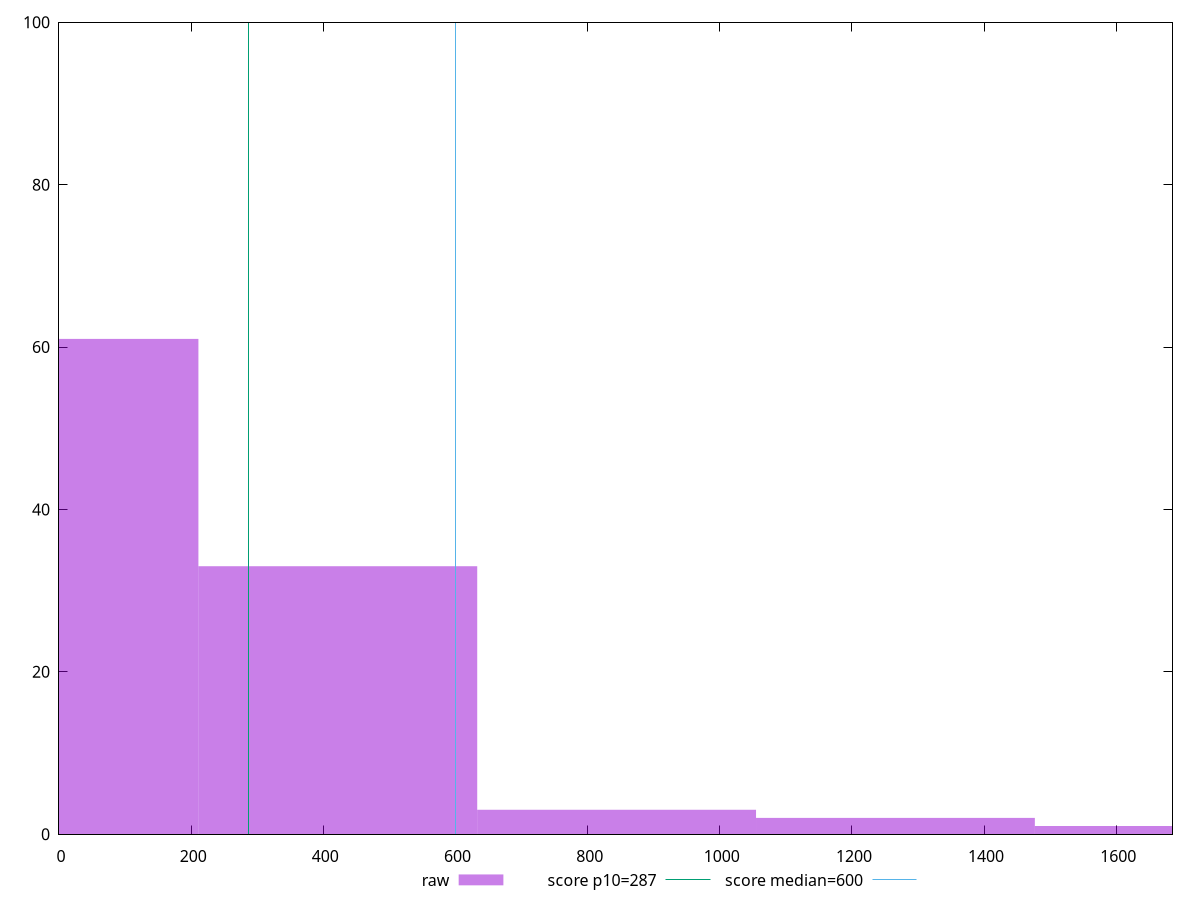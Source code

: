 reset

$raw <<EOF
843.8656799169579 3
1265.7985198754368 2
1687.7313598339158 1
0 61
421.93283995847895 33
EOF

set key outside below
set boxwidth 421.93283995847895
set xrange [0:1685.0800000000008]
set yrange [0:100]
set trange [0:100]
set style fill transparent solid 0.5 noborder

set parametric
set terminal svg size 640, 490 enhanced background rgb 'white'
set output "report/report_00029_2021-02-24T13-36-40.390Z/total-blocking-time/samples/agenda/raw/histogram.svg"

plot $raw title "raw" with boxes, \
     287,t title "score p10=287", \
     600,t title "score median=600"

reset
